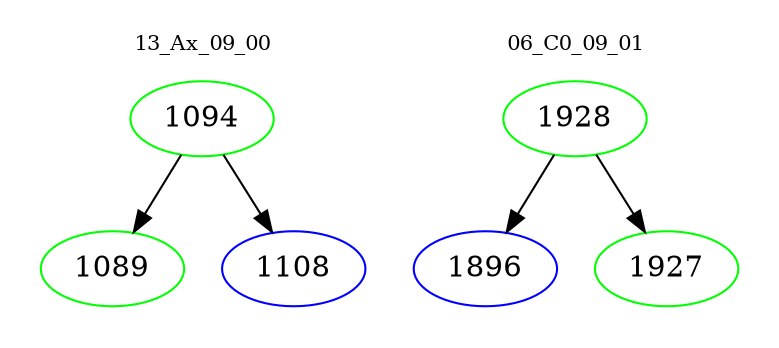digraph{
subgraph cluster_0 {
color = white
label = "13_Ax_09_00";
fontsize=10;
T0_1094 [label="1094", color="green"]
T0_1094 -> T0_1089 [color="black"]
T0_1089 [label="1089", color="green"]
T0_1094 -> T0_1108 [color="black"]
T0_1108 [label="1108", color="blue"]
}
subgraph cluster_1 {
color = white
label = "06_C0_09_01";
fontsize=10;
T1_1928 [label="1928", color="green"]
T1_1928 -> T1_1896 [color="black"]
T1_1896 [label="1896", color="blue"]
T1_1928 -> T1_1927 [color="black"]
T1_1927 [label="1927", color="green"]
}
}
